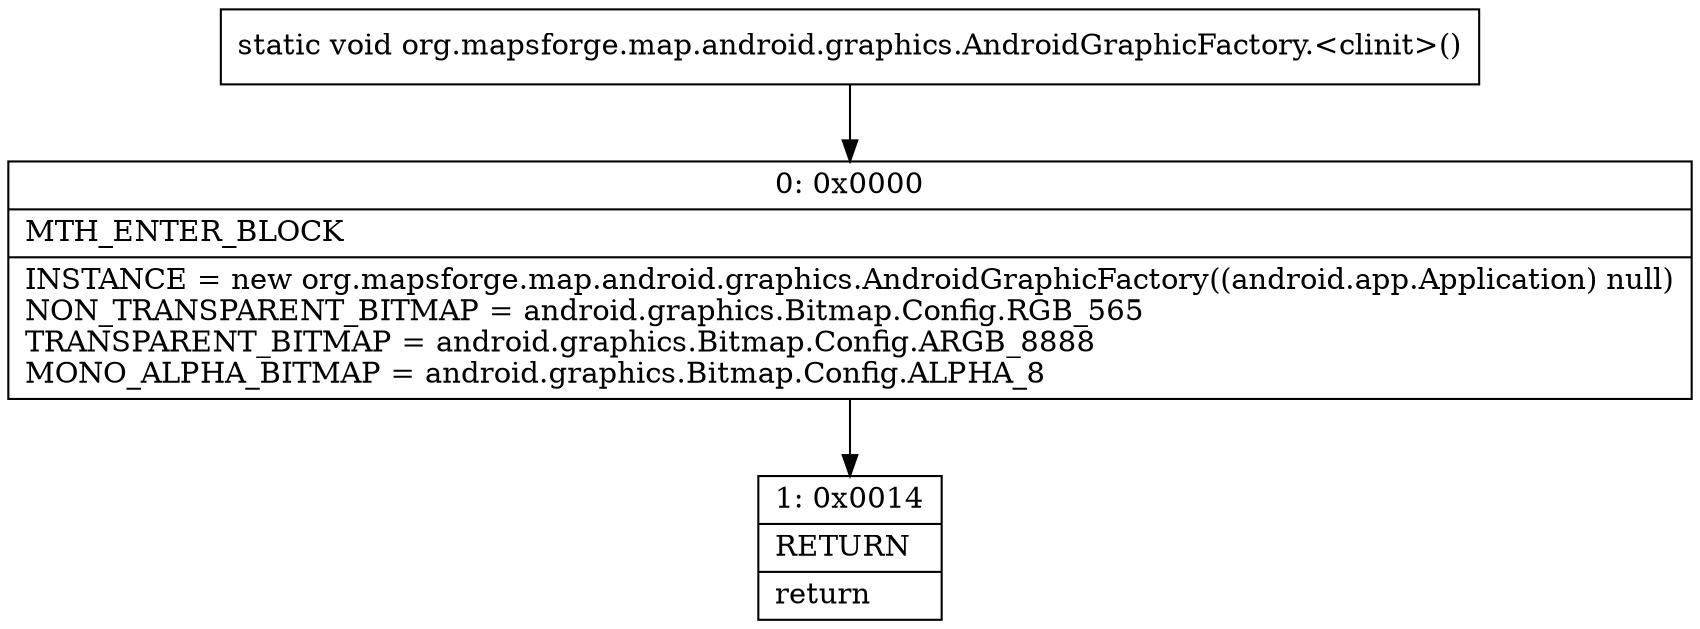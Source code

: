 digraph "CFG fororg.mapsforge.map.android.graphics.AndroidGraphicFactory.\<clinit\>()V" {
Node_0 [shape=record,label="{0\:\ 0x0000|MTH_ENTER_BLOCK\l|INSTANCE = new org.mapsforge.map.android.graphics.AndroidGraphicFactory((android.app.Application) null)\lNON_TRANSPARENT_BITMAP = android.graphics.Bitmap.Config.RGB_565\lTRANSPARENT_BITMAP = android.graphics.Bitmap.Config.ARGB_8888\lMONO_ALPHA_BITMAP = android.graphics.Bitmap.Config.ALPHA_8\l}"];
Node_1 [shape=record,label="{1\:\ 0x0014|RETURN\l|return\l}"];
MethodNode[shape=record,label="{static void org.mapsforge.map.android.graphics.AndroidGraphicFactory.\<clinit\>() }"];
MethodNode -> Node_0;
Node_0 -> Node_1;
}

